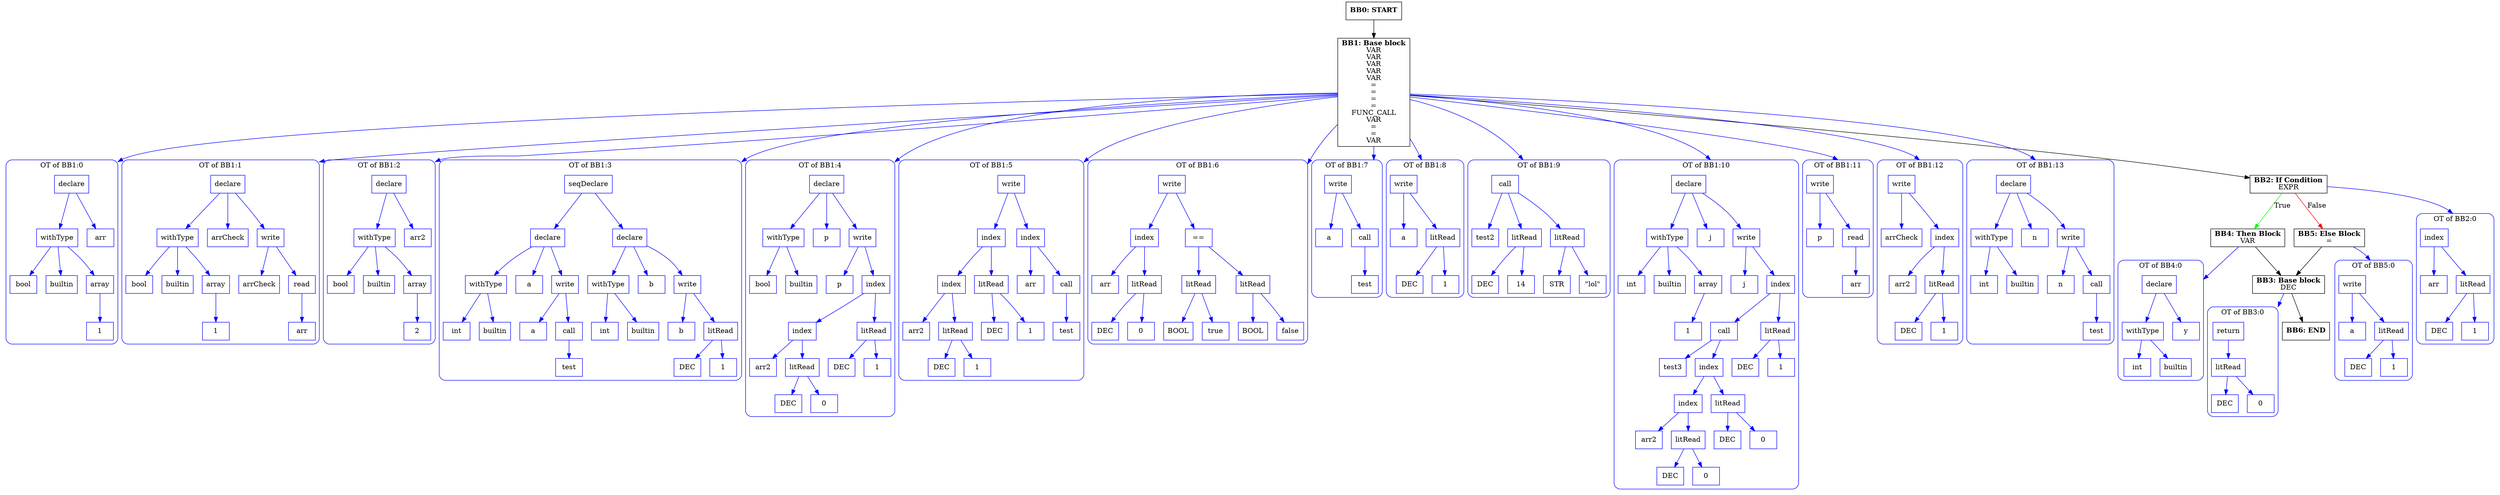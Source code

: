 digraph CFG {
    compound=true;
    graph [splines=true];
    node [shape=rectangle];

    BB6 [label=<<B>BB6: END</B><BR ALIGN="CENTER"/>>];
    BB5 [label=<<B>BB5: Else Block</B><BR ALIGN="CENTER"/>=<BR ALIGN="CENTER"/>>];
    subgraph cluster_instruction0 {
        label = "OT of BB5:0";
        style=rounded;
        color=blue;
        entry0 [shape=point, style=invis];
        node0 [label="write", color=blue];
        node1 [label="a", color=blue];
        node0 -> node1[color=blue];
        node2 [label="litRead", color=blue];
        node3 [label="DEC", color=blue];
        node2 -> node3[color=blue];
        node4 [label="1", color=blue];
        node2 -> node4[color=blue];
        node0 -> node2[color=blue];
    }
    BB5 -> entry0 [lhead=cluster_instruction0, color=blue];
    BB4 [label=<<B>BB4: Then Block</B><BR ALIGN="CENTER"/>VAR<BR ALIGN="CENTER"/>>];
    subgraph cluster_instruction1 {
        label = "OT of BB4:0";
        style=rounded;
        color=blue;
        entry1 [shape=point, style=invis];
        node5 [label="declare", color=blue];
        node6 [label="withType", color=blue];
        node7 [label="int", color=blue];
        node6 -> node7[color=blue];
        node8 [label="builtin", color=blue];
        node6 -> node8[color=blue];
        node5 -> node6[color=blue];
        node9 [label="y", color=blue];
        node5 -> node9[color=blue];
    }
    BB4 -> entry1 [lhead=cluster_instruction1, color=blue];
    BB3 [label=<<B>BB3: Base block</B><BR ALIGN="CENTER"/>DEC<BR ALIGN="CENTER"/>>];
    subgraph cluster_instruction2 {
        label = "OT of BB3:0";
        style=rounded;
        color=blue;
        entry2 [shape=point, style=invis];
        node10 [label="return", color=blue];
        node11 [label="litRead", color=blue];
        node12 [label="DEC", color=blue];
        node11 -> node12[color=blue];
        node13 [label="0", color=blue];
        node11 -> node13[color=blue];
        node10 -> node11[color=blue];
    }
    BB3 -> entry2 [lhead=cluster_instruction2, color=blue];
    BB2 [label=<<B>BB2: If Condition</B><BR ALIGN="CENTER"/>EXPR<BR ALIGN="CENTER"/>>];
    subgraph cluster_instruction3 {
        label = "OT of BB2:0";
        style=rounded;
        color=blue;
        entry3 [shape=point, style=invis];
        node14 [label="index", color=blue];
        node15 [label="arr", color=blue];
        node14 -> node15[color=blue];
        node16 [label="litRead", color=blue];
        node17 [label="DEC", color=blue];
        node16 -> node17[color=blue];
        node18 [label="1", color=blue];
        node16 -> node18[color=blue];
        node14 -> node16[color=blue];
    }
    BB2 -> entry3 [lhead=cluster_instruction3, color=blue];
    BB1 [label=<<B>BB1: Base block</B><BR ALIGN="CENTER"/>VAR<BR ALIGN="CENTER"/>VAR<BR ALIGN="CENTER"/>VAR<BR ALIGN="CENTER"/>VAR<BR ALIGN="CENTER"/>VAR<BR ALIGN="CENTER"/>=<BR ALIGN="CENTER"/>=<BR ALIGN="CENTER"/>=<BR ALIGN="CENTER"/>=<BR ALIGN="CENTER"/>FUNC_CALL<BR ALIGN="CENTER"/>VAR<BR ALIGN="CENTER"/>=<BR ALIGN="CENTER"/>=<BR ALIGN="CENTER"/>VAR<BR ALIGN="CENTER"/>>];
    subgraph cluster_instruction4 {
        label = "OT of BB1:0";
        style=rounded;
        color=blue;
        entry4 [shape=point, style=invis];
        node19 [label="declare", color=blue];
        node20 [label="withType", color=blue];
        node21 [label="bool", color=blue];
        node20 -> node21[color=blue];
        node22 [label="builtin", color=blue];
        node20 -> node22[color=blue];
        node23 [label="array", color=blue];
        node24 [label="1", color=blue];
        node23 -> node24[color=blue];
        node20 -> node23[color=blue];
        node19 -> node20[color=blue];
        node25 [label="arr", color=blue];
        node19 -> node25[color=blue];
    }
    BB1 -> entry4 [lhead=cluster_instruction4, color=blue];
    subgraph cluster_instruction5 {
        label = "OT of BB1:1";
        style=rounded;
        color=blue;
        entry5 [shape=point, style=invis];
        node26 [label="declare", color=blue];
        node27 [label="withType", color=blue];
        node28 [label="bool", color=blue];
        node27 -> node28[color=blue];
        node29 [label="builtin", color=blue];
        node27 -> node29[color=blue];
        node30 [label="array", color=blue];
        node31 [label="1", color=blue];
        node30 -> node31[color=blue];
        node27 -> node30[color=blue];
        node26 -> node27[color=blue];
        node32 [label="arrCheck", color=blue];
        node26 -> node32[color=blue];
        node33 [label="write", color=blue];
        node34 [label="arrCheck", color=blue];
        node33 -> node34[color=blue];
        node35 [label="read", color=blue];
        node36 [label="arr", color=blue];
        node35 -> node36[color=blue];
        node33 -> node35[color=blue];
        node26 -> node33[color=blue];
    }
    BB1 -> entry5 [lhead=cluster_instruction5, color=blue];
    subgraph cluster_instruction6 {
        label = "OT of BB1:2";
        style=rounded;
        color=blue;
        entry6 [shape=point, style=invis];
        node37 [label="declare", color=blue];
        node38 [label="withType", color=blue];
        node39 [label="bool", color=blue];
        node38 -> node39[color=blue];
        node40 [label="builtin", color=blue];
        node38 -> node40[color=blue];
        node41 [label="array", color=blue];
        node42 [label="2", color=blue];
        node41 -> node42[color=blue];
        node38 -> node41[color=blue];
        node37 -> node38[color=blue];
        node43 [label="arr2", color=blue];
        node37 -> node43[color=blue];
    }
    BB1 -> entry6 [lhead=cluster_instruction6, color=blue];
    subgraph cluster_instruction7 {
        label = "OT of BB1:3";
        style=rounded;
        color=blue;
        entry7 [shape=point, style=invis];
        node44 [label="seqDeclare", color=blue];
        node45 [label="declare", color=blue];
        node46 [label="withType", color=blue];
        node47 [label="int", color=blue];
        node46 -> node47[color=blue];
        node48 [label="builtin", color=blue];
        node46 -> node48[color=blue];
        node45 -> node46[color=blue];
        node49 [label="a", color=blue];
        node45 -> node49[color=blue];
        node50 [label="write", color=blue];
        node51 [label="a", color=blue];
        node50 -> node51[color=blue];
        node52 [label="call", color=blue];
        node53 [label="test", color=blue];
        node52 -> node53[color=blue];
        node50 -> node52[color=blue];
        node45 -> node50[color=blue];
        node44 -> node45[color=blue];
        node54 [label="declare", color=blue];
        node55 [label="withType", color=blue];
        node56 [label="int", color=blue];
        node55 -> node56[color=blue];
        node57 [label="builtin", color=blue];
        node55 -> node57[color=blue];
        node54 -> node55[color=blue];
        node58 [label="b", color=blue];
        node54 -> node58[color=blue];
        node59 [label="write", color=blue];
        node60 [label="b", color=blue];
        node59 -> node60[color=blue];
        node61 [label="litRead", color=blue];
        node62 [label="DEC", color=blue];
        node61 -> node62[color=blue];
        node63 [label="1", color=blue];
        node61 -> node63[color=blue];
        node59 -> node61[color=blue];
        node54 -> node59[color=blue];
        node44 -> node54[color=blue];
    }
    BB1 -> entry7 [lhead=cluster_instruction7, color=blue];
    subgraph cluster_instruction8 {
        label = "OT of BB1:4";
        style=rounded;
        color=blue;
        entry8 [shape=point, style=invis];
        node64 [label="declare", color=blue];
        node65 [label="withType", color=blue];
        node66 [label="bool", color=blue];
        node65 -> node66[color=blue];
        node67 [label="builtin", color=blue];
        node65 -> node67[color=blue];
        node64 -> node65[color=blue];
        node68 [label="p", color=blue];
        node64 -> node68[color=blue];
        node69 [label="write", color=blue];
        node70 [label="p", color=blue];
        node69 -> node70[color=blue];
        node71 [label="index", color=blue];
        node72 [label="index", color=blue];
        node73 [label="arr2", color=blue];
        node72 -> node73[color=blue];
        node74 [label="litRead", color=blue];
        node75 [label="DEC", color=blue];
        node74 -> node75[color=blue];
        node76 [label="0", color=blue];
        node74 -> node76[color=blue];
        node72 -> node74[color=blue];
        node71 -> node72[color=blue];
        node77 [label="litRead", color=blue];
        node78 [label="DEC", color=blue];
        node77 -> node78[color=blue];
        node79 [label="1", color=blue];
        node77 -> node79[color=blue];
        node71 -> node77[color=blue];
        node69 -> node71[color=blue];
        node64 -> node69[color=blue];
    }
    BB1 -> entry8 [lhead=cluster_instruction8, color=blue];
    subgraph cluster_instruction9 {
        label = "OT of BB1:5";
        style=rounded;
        color=blue;
        entry9 [shape=point, style=invis];
        node80 [label="write", color=blue];
        node81 [label="index", color=blue];
        node82 [label="index", color=blue];
        node83 [label="arr2", color=blue];
        node82 -> node83[color=blue];
        node84 [label="litRead", color=blue];
        node85 [label="DEC", color=blue];
        node84 -> node85[color=blue];
        node86 [label="1", color=blue];
        node84 -> node86[color=blue];
        node82 -> node84[color=blue];
        node81 -> node82[color=blue];
        node87 [label="litRead", color=blue];
        node88 [label="DEC", color=blue];
        node87 -> node88[color=blue];
        node89 [label="1", color=blue];
        node87 -> node89[color=blue];
        node81 -> node87[color=blue];
        node80 -> node81[color=blue];
        node90 [label="index", color=blue];
        node91 [label="arr", color=blue];
        node90 -> node91[color=blue];
        node92 [label="call", color=blue];
        node93 [label="test", color=blue];
        node92 -> node93[color=blue];
        node90 -> node92[color=blue];
        node80 -> node90[color=blue];
    }
    BB1 -> entry9 [lhead=cluster_instruction9, color=blue];
    subgraph cluster_instruction10 {
        label = "OT of BB1:6";
        style=rounded;
        color=blue;
        entry10 [shape=point, style=invis];
        node94 [label="write", color=blue];
        node95 [label="index", color=blue];
        node96 [label="arr", color=blue];
        node95 -> node96[color=blue];
        node97 [label="litRead", color=blue];
        node98 [label="DEC", color=blue];
        node97 -> node98[color=blue];
        node99 [label="0", color=blue];
        node97 -> node99[color=blue];
        node95 -> node97[color=blue];
        node94 -> node95[color=blue];
        node100 [label="==", color=blue];
        node101 [label="litRead", color=blue];
        node102 [label="BOOL", color=blue];
        node101 -> node102[color=blue];
        node103 [label="true", color=blue];
        node101 -> node103[color=blue];
        node100 -> node101[color=blue];
        node104 [label="litRead", color=blue];
        node105 [label="BOOL", color=blue];
        node104 -> node105[color=blue];
        node106 [label="false", color=blue];
        node104 -> node106[color=blue];
        node100 -> node104[color=blue];
        node94 -> node100[color=blue];
    }
    BB1 -> entry10 [lhead=cluster_instruction10, color=blue];
    subgraph cluster_instruction11 {
        label = "OT of BB1:7";
        style=rounded;
        color=blue;
        entry11 [shape=point, style=invis];
        node107 [label="write", color=blue];
        node108 [label="a", color=blue];
        node107 -> node108[color=blue];
        node109 [label="call", color=blue];
        node110 [label="test", color=blue];
        node109 -> node110[color=blue];
        node107 -> node109[color=blue];
    }
    BB1 -> entry11 [lhead=cluster_instruction11, color=blue];
    subgraph cluster_instruction12 {
        label = "OT of BB1:8";
        style=rounded;
        color=blue;
        entry12 [shape=point, style=invis];
        node111 [label="write", color=blue];
        node112 [label="a", color=blue];
        node111 -> node112[color=blue];
        node113 [label="litRead", color=blue];
        node114 [label="DEC", color=blue];
        node113 -> node114[color=blue];
        node115 [label="1", color=blue];
        node113 -> node115[color=blue];
        node111 -> node113[color=blue];
    }
    BB1 -> entry12 [lhead=cluster_instruction12, color=blue];
    subgraph cluster_instruction13 {
        label = "OT of BB1:9";
        style=rounded;
        color=blue;
        entry13 [shape=point, style=invis];
        node116 [label="call", color=blue];
        node117 [label="test2", color=blue];
        node116 -> node117[color=blue];
        node118 [label="litRead", color=blue];
        node119 [label="DEC", color=blue];
        node118 -> node119[color=blue];
        node120 [label="14", color=blue];
        node118 -> node120[color=blue];
        node116 -> node118[color=blue];
        node121 [label="litRead", color=blue];
        node122 [label="STR", color=blue];
        node121 -> node122[color=blue];
        node123 [label="\"lol\"", color=blue];
        node121 -> node123[color=blue];
        node116 -> node121[color=blue];
    }
    BB1 -> entry13 [lhead=cluster_instruction13, color=blue];
    subgraph cluster_instruction14 {
        label = "OT of BB1:10";
        style=rounded;
        color=blue;
        entry14 [shape=point, style=invis];
        node124 [label="declare", color=blue];
        node125 [label="withType", color=blue];
        node126 [label="int", color=blue];
        node125 -> node126[color=blue];
        node127 [label="builtin", color=blue];
        node125 -> node127[color=blue];
        node128 [label="array", color=blue];
        node129 [label="1", color=blue];
        node128 -> node129[color=blue];
        node125 -> node128[color=blue];
        node124 -> node125[color=blue];
        node130 [label="j", color=blue];
        node124 -> node130[color=blue];
        node131 [label="write", color=blue];
        node132 [label="j", color=blue];
        node131 -> node132[color=blue];
        node133 [label="index", color=blue];
        node134 [label="call", color=blue];
        node135 [label="test3", color=blue];
        node134 -> node135[color=blue];
        node136 [label="index", color=blue];
        node137 [label="index", color=blue];
        node138 [label="arr2", color=blue];
        node137 -> node138[color=blue];
        node139 [label="litRead", color=blue];
        node140 [label="DEC", color=blue];
        node139 -> node140[color=blue];
        node141 [label="0", color=blue];
        node139 -> node141[color=blue];
        node137 -> node139[color=blue];
        node136 -> node137[color=blue];
        node142 [label="litRead", color=blue];
        node143 [label="DEC", color=blue];
        node142 -> node143[color=blue];
        node144 [label="0", color=blue];
        node142 -> node144[color=blue];
        node136 -> node142[color=blue];
        node134 -> node136[color=blue];
        node133 -> node134[color=blue];
        node145 [label="litRead", color=blue];
        node146 [label="DEC", color=blue];
        node145 -> node146[color=blue];
        node147 [label="1", color=blue];
        node145 -> node147[color=blue];
        node133 -> node145[color=blue];
        node131 -> node133[color=blue];
        node124 -> node131[color=blue];
    }
    BB1 -> entry14 [lhead=cluster_instruction14, color=blue];
    subgraph cluster_instruction15 {
        label = "OT of BB1:11";
        style=rounded;
        color=blue;
        entry15 [shape=point, style=invis];
        node148 [label="write", color=blue];
        node149 [label="p", color=blue];
        node148 -> node149[color=blue];
        node150 [label="read", color=blue];
        node151 [label="arr", color=blue];
        node150 -> node151[color=blue];
        node148 -> node150[color=blue];
    }
    BB1 -> entry15 [lhead=cluster_instruction15, color=blue];
    subgraph cluster_instruction16 {
        label = "OT of BB1:12";
        style=rounded;
        color=blue;
        entry16 [shape=point, style=invis];
        node152 [label="write", color=blue];
        node153 [label="arrCheck", color=blue];
        node152 -> node153[color=blue];
        node154 [label="index", color=blue];
        node155 [label="arr2", color=blue];
        node154 -> node155[color=blue];
        node156 [label="litRead", color=blue];
        node157 [label="DEC", color=blue];
        node156 -> node157[color=blue];
        node158 [label="1", color=blue];
        node156 -> node158[color=blue];
        node154 -> node156[color=blue];
        node152 -> node154[color=blue];
    }
    BB1 -> entry16 [lhead=cluster_instruction16, color=blue];
    subgraph cluster_instruction17 {
        label = "OT of BB1:13";
        style=rounded;
        color=blue;
        entry17 [shape=point, style=invis];
        node159 [label="declare", color=blue];
        node160 [label="withType", color=blue];
        node161 [label="int", color=blue];
        node160 -> node161[color=blue];
        node162 [label="builtin", color=blue];
        node160 -> node162[color=blue];
        node159 -> node160[color=blue];
        node163 [label="n", color=blue];
        node159 -> node163[color=blue];
        node164 [label="write", color=blue];
        node165 [label="n", color=blue];
        node164 -> node165[color=blue];
        node166 [label="call", color=blue];
        node167 [label="test", color=blue];
        node166 -> node167[color=blue];
        node164 -> node166[color=blue];
        node159 -> node164[color=blue];
    }
    BB1 -> entry17 [lhead=cluster_instruction17, color=blue];
    BB0 [label=<<B>BB0: START</B><BR ALIGN="CENTER"/>>];

    BB5 -> BB3;
    BB4 -> BB3;
    BB3 -> BB6;
    BB2 -> BB5 [label="False", color=red];
    BB2 -> BB4 [label="True", color=green];
    BB1 -> BB2;
    BB0 -> BB1;
}
